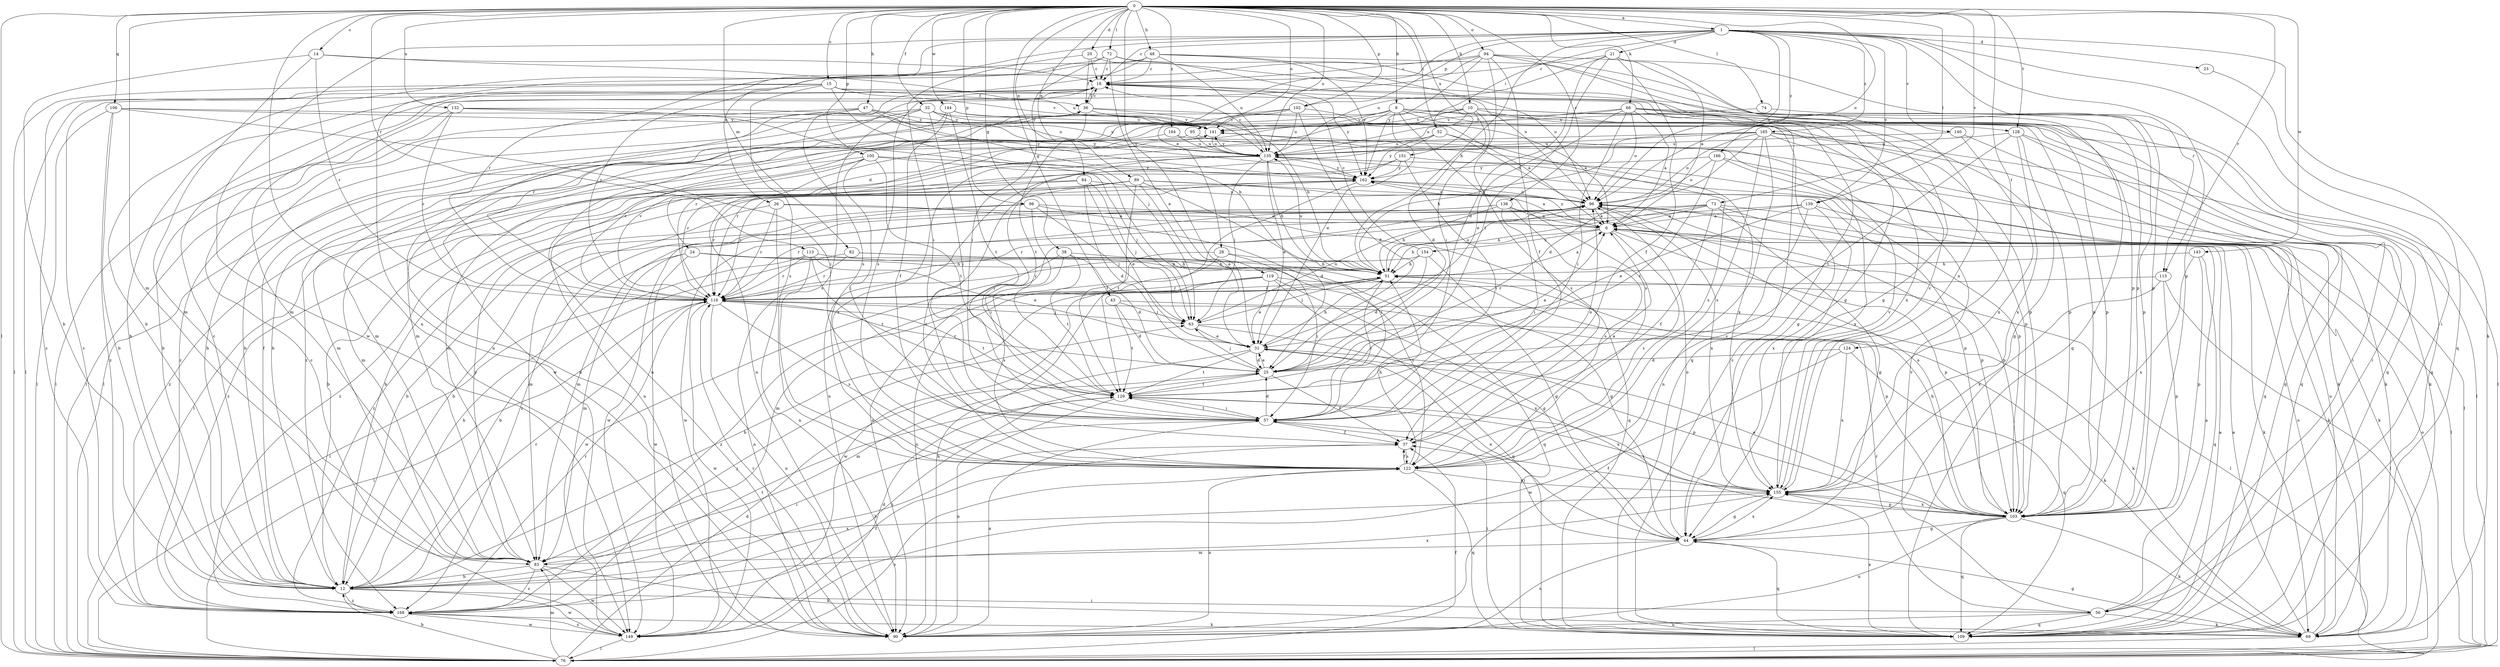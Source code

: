 strict digraph  {
0;
1;
6;
8;
10;
12;
14;
15;
18;
20;
21;
23;
24;
25;
26;
28;
31;
32;
36;
37;
38;
43;
44;
47;
48;
51;
52;
56;
57;
63;
66;
69;
72;
73;
74;
76;
82;
83;
84;
89;
90;
94;
95;
96;
98;
100;
102;
103;
106;
109;
113;
115;
116;
119;
122;
124;
128;
129;
132;
135;
136;
139;
140;
141;
143;
144;
149;
151;
154;
155;
162;
164;
165;
166;
168;
0 -> 1  [label=a];
0 -> 8  [label=b];
0 -> 10  [label=b];
0 -> 14  [label=c];
0 -> 15  [label=c];
0 -> 20  [label=d];
0 -> 32  [label=f];
0 -> 38  [label=g];
0 -> 43  [label=g];
0 -> 47  [label=h];
0 -> 48  [label=h];
0 -> 52  [label=i];
0 -> 66  [label=k];
0 -> 72  [label=l];
0 -> 73  [label=l];
0 -> 74  [label=l];
0 -> 76  [label=l];
0 -> 82  [label=m];
0 -> 83  [label=m];
0 -> 84  [label=n];
0 -> 89  [label=n];
0 -> 90  [label=n];
0 -> 94  [label=o];
0 -> 95  [label=o];
0 -> 96  [label=o];
0 -> 98  [label=p];
0 -> 100  [label=p];
0 -> 102  [label=p];
0 -> 106  [label=q];
0 -> 113  [label=r];
0 -> 115  [label=r];
0 -> 119  [label=s];
0 -> 124  [label=t];
0 -> 128  [label=t];
0 -> 132  [label=u];
0 -> 135  [label=u];
0 -> 136  [label=v];
0 -> 139  [label=v];
0 -> 143  [label=w];
0 -> 144  [label=w];
0 -> 151  [label=x];
0 -> 164  [label=z];
1 -> 18  [label=c];
1 -> 21  [label=d];
1 -> 23  [label=d];
1 -> 26  [label=e];
1 -> 28  [label=e];
1 -> 51  [label=h];
1 -> 52  [label=i];
1 -> 56  [label=i];
1 -> 69  [label=k];
1 -> 96  [label=o];
1 -> 102  [label=p];
1 -> 103  [label=p];
1 -> 115  [label=r];
1 -> 116  [label=r];
1 -> 139  [label=v];
1 -> 140  [label=v];
1 -> 149  [label=w];
1 -> 165  [label=z];
1 -> 166  [label=z];
6 -> 51  [label=h];
6 -> 69  [label=k];
6 -> 103  [label=p];
6 -> 122  [label=s];
6 -> 154  [label=x];
6 -> 162  [label=y];
8 -> 12  [label=b];
8 -> 24  [label=d];
8 -> 31  [label=e];
8 -> 56  [label=i];
8 -> 83  [label=m];
8 -> 103  [label=p];
8 -> 122  [label=s];
8 -> 128  [label=t];
8 -> 141  [label=v];
8 -> 155  [label=x];
10 -> 25  [label=d];
10 -> 44  [label=g];
10 -> 56  [label=i];
10 -> 90  [label=n];
10 -> 109  [label=q];
10 -> 122  [label=s];
10 -> 135  [label=u];
10 -> 141  [label=v];
10 -> 149  [label=w];
12 -> 18  [label=c];
12 -> 36  [label=f];
12 -> 56  [label=i];
12 -> 57  [label=i];
12 -> 116  [label=r];
12 -> 129  [label=t];
12 -> 149  [label=w];
12 -> 155  [label=x];
12 -> 168  [label=z];
14 -> 12  [label=b];
14 -> 18  [label=c];
14 -> 83  [label=m];
14 -> 116  [label=r];
14 -> 135  [label=u];
15 -> 12  [label=b];
15 -> 36  [label=f];
15 -> 63  [label=j];
15 -> 76  [label=l];
15 -> 109  [label=q];
15 -> 122  [label=s];
15 -> 141  [label=v];
15 -> 168  [label=z];
18 -> 36  [label=f];
18 -> 76  [label=l];
18 -> 116  [label=r];
18 -> 162  [label=y];
20 -> 18  [label=c];
20 -> 36  [label=f];
20 -> 57  [label=i];
20 -> 103  [label=p];
21 -> 6  [label=a];
21 -> 18  [label=c];
21 -> 25  [label=d];
21 -> 37  [label=f];
21 -> 129  [label=t];
21 -> 135  [label=u];
21 -> 155  [label=x];
23 -> 109  [label=q];
24 -> 12  [label=b];
24 -> 44  [label=g];
24 -> 51  [label=h];
24 -> 83  [label=m];
24 -> 122  [label=s];
24 -> 149  [label=w];
25 -> 6  [label=a];
25 -> 31  [label=e];
25 -> 37  [label=f];
25 -> 63  [label=j];
25 -> 116  [label=r];
25 -> 129  [label=t];
26 -> 6  [label=a];
26 -> 57  [label=i];
26 -> 83  [label=m];
26 -> 90  [label=n];
26 -> 116  [label=r];
28 -> 51  [label=h];
28 -> 57  [label=i];
28 -> 83  [label=m];
28 -> 90  [label=n];
31 -> 25  [label=d];
31 -> 51  [label=h];
31 -> 83  [label=m];
31 -> 103  [label=p];
31 -> 129  [label=t];
32 -> 6  [label=a];
32 -> 12  [label=b];
32 -> 57  [label=i];
32 -> 122  [label=s];
32 -> 135  [label=u];
32 -> 141  [label=v];
32 -> 168  [label=z];
36 -> 18  [label=c];
36 -> 51  [label=h];
36 -> 83  [label=m];
36 -> 103  [label=p];
36 -> 129  [label=t];
36 -> 141  [label=v];
37 -> 6  [label=a];
37 -> 12  [label=b];
37 -> 122  [label=s];
38 -> 25  [label=d];
38 -> 51  [label=h];
38 -> 122  [label=s];
38 -> 129  [label=t];
38 -> 149  [label=w];
43 -> 25  [label=d];
43 -> 63  [label=j];
43 -> 69  [label=k];
43 -> 129  [label=t];
44 -> 31  [label=e];
44 -> 57  [label=i];
44 -> 83  [label=m];
44 -> 90  [label=n];
44 -> 96  [label=o];
44 -> 109  [label=q];
44 -> 155  [label=x];
47 -> 12  [label=b];
47 -> 51  [label=h];
47 -> 76  [label=l];
47 -> 90  [label=n];
47 -> 135  [label=u];
47 -> 141  [label=v];
48 -> 12  [label=b];
48 -> 18  [label=c];
48 -> 83  [label=m];
48 -> 96  [label=o];
48 -> 103  [label=p];
48 -> 122  [label=s];
48 -> 135  [label=u];
48 -> 162  [label=y];
51 -> 6  [label=a];
51 -> 12  [label=b];
51 -> 57  [label=i];
51 -> 63  [label=j];
51 -> 76  [label=l];
51 -> 96  [label=o];
51 -> 116  [label=r];
51 -> 135  [label=u];
52 -> 96  [label=o];
52 -> 116  [label=r];
52 -> 122  [label=s];
52 -> 135  [label=u];
52 -> 162  [label=y];
56 -> 6  [label=a];
56 -> 69  [label=k];
56 -> 90  [label=n];
56 -> 109  [label=q];
56 -> 116  [label=r];
56 -> 141  [label=v];
57 -> 25  [label=d];
57 -> 37  [label=f];
57 -> 90  [label=n];
57 -> 96  [label=o];
57 -> 129  [label=t];
63 -> 31  [label=e];
63 -> 69  [label=k];
63 -> 96  [label=o];
63 -> 155  [label=x];
66 -> 6  [label=a];
66 -> 31  [label=e];
66 -> 57  [label=i];
66 -> 76  [label=l];
66 -> 96  [label=o];
66 -> 103  [label=p];
66 -> 109  [label=q];
66 -> 116  [label=r];
66 -> 141  [label=v];
69 -> 6  [label=a];
69 -> 44  [label=g];
69 -> 76  [label=l];
69 -> 96  [label=o];
69 -> 135  [label=u];
72 -> 18  [label=c];
72 -> 31  [label=e];
72 -> 44  [label=g];
72 -> 57  [label=i];
72 -> 90  [label=n];
72 -> 96  [label=o];
73 -> 6  [label=a];
73 -> 37  [label=f];
73 -> 44  [label=g];
73 -> 51  [label=h];
73 -> 69  [label=k];
73 -> 76  [label=l];
73 -> 83  [label=m];
73 -> 116  [label=r];
74 -> 103  [label=p];
74 -> 141  [label=v];
76 -> 12  [label=b];
76 -> 25  [label=d];
76 -> 37  [label=f];
76 -> 83  [label=m];
76 -> 96  [label=o];
76 -> 122  [label=s];
82 -> 12  [label=b];
82 -> 51  [label=h];
82 -> 109  [label=q];
82 -> 116  [label=r];
83 -> 12  [label=b];
83 -> 69  [label=k];
83 -> 149  [label=w];
83 -> 155  [label=x];
83 -> 162  [label=y];
83 -> 168  [label=z];
84 -> 12  [label=b];
84 -> 25  [label=d];
84 -> 31  [label=e];
84 -> 63  [label=j];
84 -> 96  [label=o];
84 -> 168  [label=z];
89 -> 6  [label=a];
89 -> 12  [label=b];
89 -> 25  [label=d];
89 -> 31  [label=e];
89 -> 96  [label=o];
89 -> 116  [label=r];
89 -> 122  [label=s];
89 -> 129  [label=t];
90 -> 51  [label=h];
90 -> 116  [label=r];
94 -> 18  [label=c];
94 -> 37  [label=f];
94 -> 44  [label=g];
94 -> 57  [label=i];
94 -> 103  [label=p];
94 -> 109  [label=q];
94 -> 116  [label=r];
94 -> 122  [label=s];
94 -> 162  [label=y];
95 -> 116  [label=r];
95 -> 135  [label=u];
95 -> 155  [label=x];
96 -> 6  [label=a];
96 -> 90  [label=n];
96 -> 103  [label=p];
96 -> 116  [label=r];
96 -> 155  [label=x];
96 -> 162  [label=y];
96 -> 168  [label=z];
98 -> 6  [label=a];
98 -> 12  [label=b];
98 -> 57  [label=i];
98 -> 63  [label=j];
98 -> 109  [label=q];
98 -> 168  [label=z];
100 -> 57  [label=i];
100 -> 63  [label=j];
100 -> 83  [label=m];
100 -> 90  [label=n];
100 -> 129  [label=t];
100 -> 162  [label=y];
100 -> 168  [label=z];
102 -> 25  [label=d];
102 -> 90  [label=n];
102 -> 103  [label=p];
102 -> 135  [label=u];
102 -> 141  [label=v];
102 -> 168  [label=z];
103 -> 31  [label=e];
103 -> 44  [label=g];
103 -> 51  [label=h];
103 -> 69  [label=k];
103 -> 90  [label=n];
103 -> 96  [label=o];
103 -> 109  [label=q];
103 -> 129  [label=t];
103 -> 155  [label=x];
106 -> 12  [label=b];
106 -> 57  [label=i];
106 -> 76  [label=l];
106 -> 141  [label=v];
106 -> 162  [label=y];
106 -> 168  [label=z];
109 -> 6  [label=a];
109 -> 18  [label=c];
109 -> 57  [label=i];
109 -> 155  [label=x];
113 -> 31  [label=e];
113 -> 51  [label=h];
113 -> 76  [label=l];
113 -> 90  [label=n];
113 -> 116  [label=r];
113 -> 129  [label=t];
115 -> 76  [label=l];
115 -> 103  [label=p];
115 -> 116  [label=r];
115 -> 155  [label=x];
116 -> 63  [label=j];
116 -> 76  [label=l];
116 -> 90  [label=n];
116 -> 122  [label=s];
116 -> 129  [label=t];
116 -> 141  [label=v];
116 -> 149  [label=w];
119 -> 31  [label=e];
119 -> 44  [label=g];
119 -> 103  [label=p];
119 -> 109  [label=q];
119 -> 116  [label=r];
119 -> 149  [label=w];
119 -> 168  [label=z];
122 -> 37  [label=f];
122 -> 51  [label=h];
122 -> 90  [label=n];
122 -> 109  [label=q];
122 -> 155  [label=x];
124 -> 25  [label=d];
124 -> 109  [label=q];
124 -> 149  [label=w];
124 -> 155  [label=x];
128 -> 44  [label=g];
128 -> 69  [label=k];
128 -> 109  [label=q];
128 -> 129  [label=t];
128 -> 135  [label=u];
128 -> 155  [label=x];
129 -> 57  [label=i];
129 -> 90  [label=n];
129 -> 155  [label=x];
129 -> 168  [label=z];
132 -> 12  [label=b];
132 -> 63  [label=j];
132 -> 76  [label=l];
132 -> 116  [label=r];
132 -> 141  [label=v];
132 -> 162  [label=y];
135 -> 18  [label=c];
135 -> 31  [label=e];
135 -> 51  [label=h];
135 -> 57  [label=i];
135 -> 63  [label=j];
135 -> 76  [label=l];
135 -> 103  [label=p];
135 -> 122  [label=s];
135 -> 141  [label=v];
135 -> 162  [label=y];
136 -> 6  [label=a];
136 -> 12  [label=b];
136 -> 51  [label=h];
136 -> 57  [label=i];
136 -> 103  [label=p];
136 -> 122  [label=s];
136 -> 149  [label=w];
139 -> 6  [label=a];
139 -> 31  [label=e];
139 -> 69  [label=k];
139 -> 122  [label=s];
139 -> 149  [label=w];
139 -> 155  [label=x];
140 -> 109  [label=q];
140 -> 135  [label=u];
140 -> 155  [label=x];
141 -> 135  [label=u];
143 -> 51  [label=h];
143 -> 103  [label=p];
143 -> 109  [label=q];
143 -> 155  [label=x];
144 -> 6  [label=a];
144 -> 37  [label=f];
144 -> 76  [label=l];
144 -> 129  [label=t];
144 -> 141  [label=v];
149 -> 18  [label=c];
149 -> 25  [label=d];
149 -> 76  [label=l];
149 -> 168  [label=z];
151 -> 57  [label=i];
151 -> 90  [label=n];
151 -> 109  [label=q];
151 -> 116  [label=r];
151 -> 162  [label=y];
154 -> 18  [label=c];
154 -> 25  [label=d];
154 -> 44  [label=g];
154 -> 51  [label=h];
154 -> 116  [label=r];
155 -> 18  [label=c];
155 -> 37  [label=f];
155 -> 44  [label=g];
155 -> 103  [label=p];
155 -> 141  [label=v];
162 -> 96  [label=o];
162 -> 103  [label=p];
162 -> 116  [label=r];
162 -> 129  [label=t];
162 -> 168  [label=z];
164 -> 69  [label=k];
164 -> 83  [label=m];
164 -> 135  [label=u];
165 -> 25  [label=d];
165 -> 51  [label=h];
165 -> 69  [label=k];
165 -> 76  [label=l];
165 -> 83  [label=m];
165 -> 90  [label=n];
165 -> 96  [label=o];
165 -> 103  [label=p];
165 -> 122  [label=s];
165 -> 135  [label=u];
166 -> 76  [label=l];
166 -> 96  [label=o];
166 -> 129  [label=t];
166 -> 155  [label=x];
166 -> 162  [label=y];
168 -> 18  [label=c];
168 -> 37  [label=f];
168 -> 63  [label=j];
168 -> 69  [label=k];
168 -> 116  [label=r];
168 -> 149  [label=w];
}
